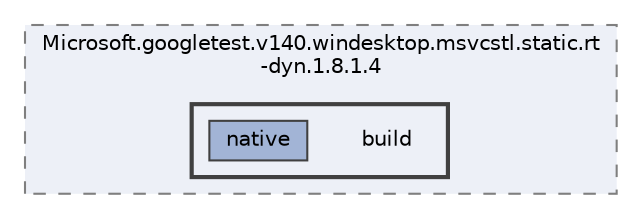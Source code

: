 digraph "C:/Users/taisei/Desktop/main/program/研究/DesignLab/packages/Microsoft.googletest.v140.windesktop.msvcstl.static.rt-dyn.1.8.1.4/build"
{
 // LATEX_PDF_SIZE
  bgcolor="transparent";
  edge [fontname=Helvetica,fontsize=10,labelfontname=Helvetica,labelfontsize=10];
  node [fontname=Helvetica,fontsize=10,shape=box,height=0.2,width=0.4];
  compound=true
  subgraph clusterdir_649efdb3d4506384542d5644bc079cfa {
    graph [ bgcolor="#edf0f7", pencolor="grey50", label="Microsoft.googletest.v140.windesktop.msvcstl.static.rt\l-dyn.1.8.1.4", fontname=Helvetica,fontsize=10 style="filled,dashed", URL="dir_649efdb3d4506384542d5644bc079cfa.html",tooltip=""]
  subgraph clusterdir_73b5e47024dcbe8bbef2b73b253d5389 {
    graph [ bgcolor="#edf0f7", pencolor="grey25", label="", fontname=Helvetica,fontsize=10 style="filled,bold", URL="dir_73b5e47024dcbe8bbef2b73b253d5389.html",tooltip=""]
    dir_73b5e47024dcbe8bbef2b73b253d5389 [shape=plaintext, label="build"];
  dir_fab08e03d21433c61af8c84602901d04 [label="native", fillcolor="#a2b4d6", color="grey25", style="filled", URL="dir_fab08e03d21433c61af8c84602901d04.html",tooltip=""];
  }
  }
}
